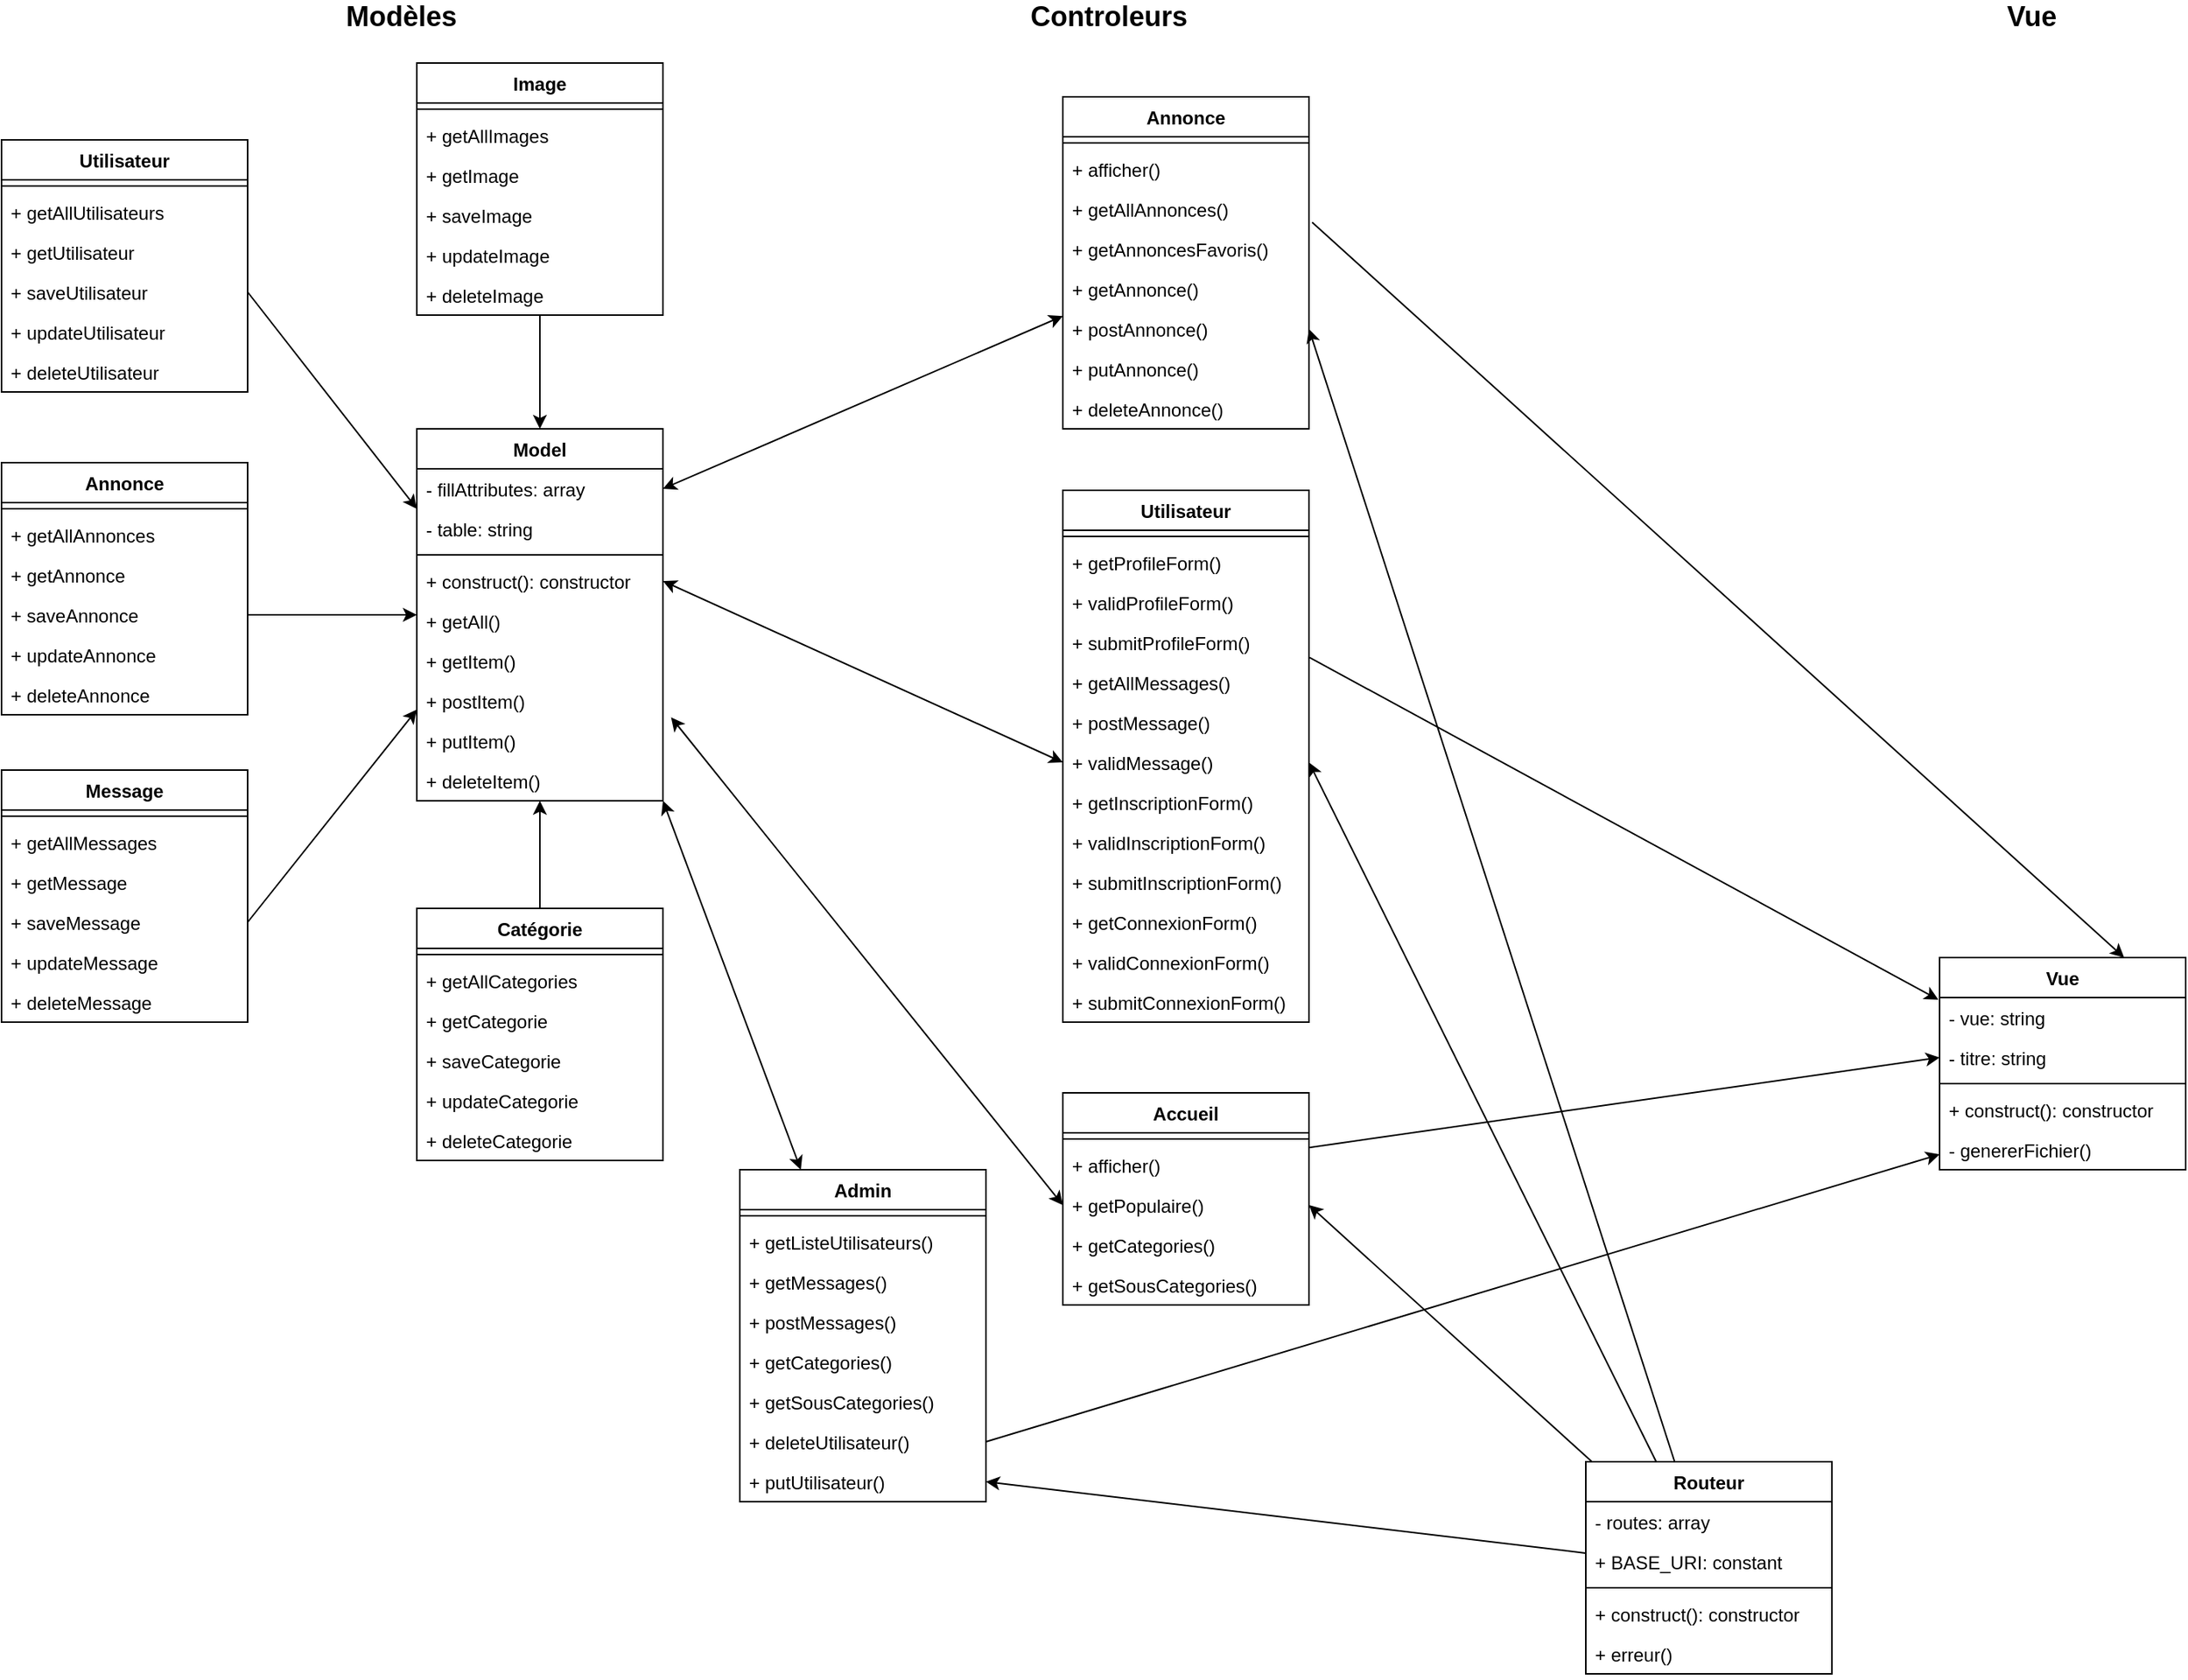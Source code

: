 <mxfile version="12.7.9" type="device"><diagram id="cf6eOuZasUMiNSgVx42u" name="Page-1"><mxGraphModel dx="1504" dy="587" grid="1" gridSize="10" guides="1" tooltips="1" connect="1" arrows="1" fold="1" page="1" pageScale="1" pageWidth="2336" pageHeight="1654" math="0" shadow="0"><root><mxCell id="0"/><mxCell id="1" parent="0"/><mxCell id="wr3qHU7C6U_FkszhaJ9e-1" value="Model" style="swimlane;fontStyle=1;align=center;verticalAlign=top;childLayout=stackLayout;horizontal=1;startSize=26;horizontalStack=0;resizeParent=1;resizeParentMax=0;resizeLast=0;collapsible=1;marginBottom=0;" parent="1" vertex="1"><mxGeometry x="730" y="308" width="160" height="242" as="geometry"/></mxCell><mxCell id="wr3qHU7C6U_FkszhaJ9e-2" value="- fillAttributes: array&#10;" style="text;strokeColor=none;fillColor=none;align=left;verticalAlign=top;spacingLeft=4;spacingRight=4;overflow=hidden;rotatable=0;points=[[0,0.5],[1,0.5]];portConstraint=eastwest;" parent="wr3qHU7C6U_FkszhaJ9e-1" vertex="1"><mxGeometry y="26" width="160" height="26" as="geometry"/></mxCell><mxCell id="wr3qHU7C6U_FkszhaJ9e-11" value="- table: string" style="text;strokeColor=none;fillColor=none;align=left;verticalAlign=top;spacingLeft=4;spacingRight=4;overflow=hidden;rotatable=0;points=[[0,0.5],[1,0.5]];portConstraint=eastwest;" parent="wr3qHU7C6U_FkszhaJ9e-1" vertex="1"><mxGeometry y="52" width="160" height="26" as="geometry"/></mxCell><mxCell id="wr3qHU7C6U_FkszhaJ9e-3" value="" style="line;strokeWidth=1;fillColor=none;align=left;verticalAlign=middle;spacingTop=-1;spacingLeft=3;spacingRight=3;rotatable=0;labelPosition=right;points=[];portConstraint=eastwest;" parent="wr3qHU7C6U_FkszhaJ9e-1" vertex="1"><mxGeometry y="78" width="160" height="8" as="geometry"/></mxCell><mxCell id="wr3qHU7C6U_FkszhaJ9e-4" value="+ construct(): constructor&#10;" style="text;strokeColor=none;fillColor=none;align=left;verticalAlign=top;spacingLeft=4;spacingRight=4;overflow=hidden;rotatable=0;points=[[0,0.5],[1,0.5]];portConstraint=eastwest;" parent="wr3qHU7C6U_FkszhaJ9e-1" vertex="1"><mxGeometry y="86" width="160" height="26" as="geometry"/></mxCell><mxCell id="wr3qHU7C6U_FkszhaJ9e-25" value="+ getAll()&#10;" style="text;strokeColor=none;fillColor=none;align=left;verticalAlign=top;spacingLeft=4;spacingRight=4;overflow=hidden;rotatable=0;points=[[0,0.5],[1,0.5]];portConstraint=eastwest;" parent="wr3qHU7C6U_FkszhaJ9e-1" vertex="1"><mxGeometry y="112" width="160" height="26" as="geometry"/></mxCell><mxCell id="wr3qHU7C6U_FkszhaJ9e-20" value="+ getItem()&#10;" style="text;strokeColor=none;fillColor=none;align=left;verticalAlign=top;spacingLeft=4;spacingRight=4;overflow=hidden;rotatable=0;points=[[0,0.5],[1,0.5]];portConstraint=eastwest;" parent="wr3qHU7C6U_FkszhaJ9e-1" vertex="1"><mxGeometry y="138" width="160" height="26" as="geometry"/></mxCell><mxCell id="wr3qHU7C6U_FkszhaJ9e-21" value="+ postItem()&#10;" style="text;strokeColor=none;fillColor=none;align=left;verticalAlign=top;spacingLeft=4;spacingRight=4;overflow=hidden;rotatable=0;points=[[0,0.5],[1,0.5]];portConstraint=eastwest;" parent="wr3qHU7C6U_FkszhaJ9e-1" vertex="1"><mxGeometry y="164" width="160" height="26" as="geometry"/></mxCell><mxCell id="wr3qHU7C6U_FkszhaJ9e-22" value="+ putItem()&#10;" style="text;strokeColor=none;fillColor=none;align=left;verticalAlign=top;spacingLeft=4;spacingRight=4;overflow=hidden;rotatable=0;points=[[0,0.5],[1,0.5]];portConstraint=eastwest;" parent="wr3qHU7C6U_FkszhaJ9e-1" vertex="1"><mxGeometry y="190" width="160" height="26" as="geometry"/></mxCell><mxCell id="wr3qHU7C6U_FkszhaJ9e-23" value="+ deleteItem()&#10;" style="text;strokeColor=none;fillColor=none;align=left;verticalAlign=top;spacingLeft=4;spacingRight=4;overflow=hidden;rotatable=0;points=[[0,0.5],[1,0.5]];portConstraint=eastwest;" parent="wr3qHU7C6U_FkszhaJ9e-1" vertex="1"><mxGeometry y="216" width="160" height="26" as="geometry"/></mxCell><mxCell id="wr3qHU7C6U_FkszhaJ9e-26" value="Utilisateur" style="swimlane;fontStyle=1;align=center;verticalAlign=top;childLayout=stackLayout;horizontal=1;startSize=26;horizontalStack=0;resizeParent=1;resizeParentMax=0;resizeLast=0;collapsible=1;marginBottom=0;" parent="1" vertex="1"><mxGeometry x="460" y="120" width="160" height="164" as="geometry"/></mxCell><mxCell id="wr3qHU7C6U_FkszhaJ9e-28" value="" style="line;strokeWidth=1;fillColor=none;align=left;verticalAlign=middle;spacingTop=-1;spacingLeft=3;spacingRight=3;rotatable=0;labelPosition=right;points=[];portConstraint=eastwest;" parent="wr3qHU7C6U_FkszhaJ9e-26" vertex="1"><mxGeometry y="26" width="160" height="8" as="geometry"/></mxCell><mxCell id="wr3qHU7C6U_FkszhaJ9e-29" value="+ getAllUtilisateurs" style="text;strokeColor=none;fillColor=none;align=left;verticalAlign=top;spacingLeft=4;spacingRight=4;overflow=hidden;rotatable=0;points=[[0,0.5],[1,0.5]];portConstraint=eastwest;" parent="wr3qHU7C6U_FkszhaJ9e-26" vertex="1"><mxGeometry y="34" width="160" height="26" as="geometry"/></mxCell><mxCell id="wr3qHU7C6U_FkszhaJ9e-37" value="+ getUtilisateur" style="text;strokeColor=none;fillColor=none;align=left;verticalAlign=top;spacingLeft=4;spacingRight=4;overflow=hidden;rotatable=0;points=[[0,0.5],[1,0.5]];portConstraint=eastwest;" parent="wr3qHU7C6U_FkszhaJ9e-26" vertex="1"><mxGeometry y="60" width="160" height="26" as="geometry"/></mxCell><mxCell id="wr3qHU7C6U_FkszhaJ9e-36" value="+ saveUtilisateur" style="text;strokeColor=none;fillColor=none;align=left;verticalAlign=top;spacingLeft=4;spacingRight=4;overflow=hidden;rotatable=0;points=[[0,0.5],[1,0.5]];portConstraint=eastwest;" parent="wr3qHU7C6U_FkszhaJ9e-26" vertex="1"><mxGeometry y="86" width="160" height="26" as="geometry"/></mxCell><mxCell id="wr3qHU7C6U_FkszhaJ9e-38" value="+ updateUtilisateur" style="text;strokeColor=none;fillColor=none;align=left;verticalAlign=top;spacingLeft=4;spacingRight=4;overflow=hidden;rotatable=0;points=[[0,0.5],[1,0.5]];portConstraint=eastwest;" parent="wr3qHU7C6U_FkszhaJ9e-26" vertex="1"><mxGeometry y="112" width="160" height="26" as="geometry"/></mxCell><mxCell id="wr3qHU7C6U_FkszhaJ9e-39" value="+ deleteUtilisateur" style="text;strokeColor=none;fillColor=none;align=left;verticalAlign=top;spacingLeft=4;spacingRight=4;overflow=hidden;rotatable=0;points=[[0,0.5],[1,0.5]];portConstraint=eastwest;" parent="wr3qHU7C6U_FkszhaJ9e-26" vertex="1"><mxGeometry y="138" width="160" height="26" as="geometry"/></mxCell><mxCell id="wr3qHU7C6U_FkszhaJ9e-40" value="Annonce" style="swimlane;fontStyle=1;align=center;verticalAlign=top;childLayout=stackLayout;horizontal=1;startSize=26;horizontalStack=0;resizeParent=1;resizeParentMax=0;resizeLast=0;collapsible=1;marginBottom=0;" parent="1" vertex="1"><mxGeometry x="460" y="330" width="160" height="164" as="geometry"/></mxCell><mxCell id="wr3qHU7C6U_FkszhaJ9e-41" value="" style="line;strokeWidth=1;fillColor=none;align=left;verticalAlign=middle;spacingTop=-1;spacingLeft=3;spacingRight=3;rotatable=0;labelPosition=right;points=[];portConstraint=eastwest;" parent="wr3qHU7C6U_FkszhaJ9e-40" vertex="1"><mxGeometry y="26" width="160" height="8" as="geometry"/></mxCell><mxCell id="wr3qHU7C6U_FkszhaJ9e-42" value="+ getAllAnnonces" style="text;strokeColor=none;fillColor=none;align=left;verticalAlign=top;spacingLeft=4;spacingRight=4;overflow=hidden;rotatable=0;points=[[0,0.5],[1,0.5]];portConstraint=eastwest;" parent="wr3qHU7C6U_FkszhaJ9e-40" vertex="1"><mxGeometry y="34" width="160" height="26" as="geometry"/></mxCell><mxCell id="wr3qHU7C6U_FkszhaJ9e-43" value="+ getAnnonce" style="text;strokeColor=none;fillColor=none;align=left;verticalAlign=top;spacingLeft=4;spacingRight=4;overflow=hidden;rotatable=0;points=[[0,0.5],[1,0.5]];portConstraint=eastwest;" parent="wr3qHU7C6U_FkszhaJ9e-40" vertex="1"><mxGeometry y="60" width="160" height="26" as="geometry"/></mxCell><mxCell id="wr3qHU7C6U_FkszhaJ9e-44" value="+ saveAnnonce" style="text;strokeColor=none;fillColor=none;align=left;verticalAlign=top;spacingLeft=4;spacingRight=4;overflow=hidden;rotatable=0;points=[[0,0.5],[1,0.5]];portConstraint=eastwest;" parent="wr3qHU7C6U_FkszhaJ9e-40" vertex="1"><mxGeometry y="86" width="160" height="26" as="geometry"/></mxCell><mxCell id="wr3qHU7C6U_FkszhaJ9e-45" value="+ updateAnnonce" style="text;strokeColor=none;fillColor=none;align=left;verticalAlign=top;spacingLeft=4;spacingRight=4;overflow=hidden;rotatable=0;points=[[0,0.5],[1,0.5]];portConstraint=eastwest;" parent="wr3qHU7C6U_FkszhaJ9e-40" vertex="1"><mxGeometry y="112" width="160" height="26" as="geometry"/></mxCell><mxCell id="wr3qHU7C6U_FkszhaJ9e-46" value="+ deleteAnnonce" style="text;strokeColor=none;fillColor=none;align=left;verticalAlign=top;spacingLeft=4;spacingRight=4;overflow=hidden;rotatable=0;points=[[0,0.5],[1,0.5]];portConstraint=eastwest;" parent="wr3qHU7C6U_FkszhaJ9e-40" vertex="1"><mxGeometry y="138" width="160" height="26" as="geometry"/></mxCell><mxCell id="UlRq7xOUsZWlMK_oC_97-18" style="edgeStyle=orthogonalEdgeStyle;rounded=0;orthogonalLoop=1;jettySize=auto;html=1;" parent="1" source="wr3qHU7C6U_FkszhaJ9e-47" target="wr3qHU7C6U_FkszhaJ9e-1" edge="1"><mxGeometry relative="1" as="geometry"/></mxCell><mxCell id="wr3qHU7C6U_FkszhaJ9e-47" value="Catégorie" style="swimlane;fontStyle=1;align=center;verticalAlign=top;childLayout=stackLayout;horizontal=1;startSize=26;horizontalStack=0;resizeParent=1;resizeParentMax=0;resizeLast=0;collapsible=1;marginBottom=0;" parent="1" vertex="1"><mxGeometry x="730" y="620" width="160" height="164" as="geometry"/></mxCell><mxCell id="wr3qHU7C6U_FkszhaJ9e-48" value="" style="line;strokeWidth=1;fillColor=none;align=left;verticalAlign=middle;spacingTop=-1;spacingLeft=3;spacingRight=3;rotatable=0;labelPosition=right;points=[];portConstraint=eastwest;" parent="wr3qHU7C6U_FkszhaJ9e-47" vertex="1"><mxGeometry y="26" width="160" height="8" as="geometry"/></mxCell><mxCell id="wr3qHU7C6U_FkszhaJ9e-49" value="+ getAllCategories" style="text;strokeColor=none;fillColor=none;align=left;verticalAlign=top;spacingLeft=4;spacingRight=4;overflow=hidden;rotatable=0;points=[[0,0.5],[1,0.5]];portConstraint=eastwest;" parent="wr3qHU7C6U_FkszhaJ9e-47" vertex="1"><mxGeometry y="34" width="160" height="26" as="geometry"/></mxCell><mxCell id="wr3qHU7C6U_FkszhaJ9e-50" value="+ getCategorie&#10;" style="text;strokeColor=none;fillColor=none;align=left;verticalAlign=top;spacingLeft=4;spacingRight=4;overflow=hidden;rotatable=0;points=[[0,0.5],[1,0.5]];portConstraint=eastwest;" parent="wr3qHU7C6U_FkszhaJ9e-47" vertex="1"><mxGeometry y="60" width="160" height="26" as="geometry"/></mxCell><mxCell id="wr3qHU7C6U_FkszhaJ9e-51" value="+ saveCategorie" style="text;strokeColor=none;fillColor=none;align=left;verticalAlign=top;spacingLeft=4;spacingRight=4;overflow=hidden;rotatable=0;points=[[0,0.5],[1,0.5]];portConstraint=eastwest;" parent="wr3qHU7C6U_FkszhaJ9e-47" vertex="1"><mxGeometry y="86" width="160" height="26" as="geometry"/></mxCell><mxCell id="wr3qHU7C6U_FkszhaJ9e-52" value="+ updateCategorie" style="text;strokeColor=none;fillColor=none;align=left;verticalAlign=top;spacingLeft=4;spacingRight=4;overflow=hidden;rotatable=0;points=[[0,0.5],[1,0.5]];portConstraint=eastwest;" parent="wr3qHU7C6U_FkszhaJ9e-47" vertex="1"><mxGeometry y="112" width="160" height="26" as="geometry"/></mxCell><mxCell id="wr3qHU7C6U_FkszhaJ9e-53" value="+ deleteCategorie" style="text;strokeColor=none;fillColor=none;align=left;verticalAlign=top;spacingLeft=4;spacingRight=4;overflow=hidden;rotatable=0;points=[[0,0.5],[1,0.5]];portConstraint=eastwest;" parent="wr3qHU7C6U_FkszhaJ9e-47" vertex="1"><mxGeometry y="138" width="160" height="26" as="geometry"/></mxCell><mxCell id="UlRq7xOUsZWlMK_oC_97-1" value="Message" style="swimlane;fontStyle=1;align=center;verticalAlign=top;childLayout=stackLayout;horizontal=1;startSize=26;horizontalStack=0;resizeParent=1;resizeParentMax=0;resizeLast=0;collapsible=1;marginBottom=0;" parent="1" vertex="1"><mxGeometry x="460" y="530" width="160" height="164" as="geometry"/></mxCell><mxCell id="UlRq7xOUsZWlMK_oC_97-2" value="" style="line;strokeWidth=1;fillColor=none;align=left;verticalAlign=middle;spacingTop=-1;spacingLeft=3;spacingRight=3;rotatable=0;labelPosition=right;points=[];portConstraint=eastwest;" parent="UlRq7xOUsZWlMK_oC_97-1" vertex="1"><mxGeometry y="26" width="160" height="8" as="geometry"/></mxCell><mxCell id="UlRq7xOUsZWlMK_oC_97-3" value="+ getAllMessages" style="text;strokeColor=none;fillColor=none;align=left;verticalAlign=top;spacingLeft=4;spacingRight=4;overflow=hidden;rotatable=0;points=[[0,0.5],[1,0.5]];portConstraint=eastwest;" parent="UlRq7xOUsZWlMK_oC_97-1" vertex="1"><mxGeometry y="34" width="160" height="26" as="geometry"/></mxCell><mxCell id="UlRq7xOUsZWlMK_oC_97-4" value="+ getMessage&#10;" style="text;strokeColor=none;fillColor=none;align=left;verticalAlign=top;spacingLeft=4;spacingRight=4;overflow=hidden;rotatable=0;points=[[0,0.5],[1,0.5]];portConstraint=eastwest;" parent="UlRq7xOUsZWlMK_oC_97-1" vertex="1"><mxGeometry y="60" width="160" height="26" as="geometry"/></mxCell><mxCell id="UlRq7xOUsZWlMK_oC_97-5" value="+ saveMessage" style="text;strokeColor=none;fillColor=none;align=left;verticalAlign=top;spacingLeft=4;spacingRight=4;overflow=hidden;rotatable=0;points=[[0,0.5],[1,0.5]];portConstraint=eastwest;" parent="UlRq7xOUsZWlMK_oC_97-1" vertex="1"><mxGeometry y="86" width="160" height="26" as="geometry"/></mxCell><mxCell id="UlRq7xOUsZWlMK_oC_97-6" value="+ updateMessage" style="text;strokeColor=none;fillColor=none;align=left;verticalAlign=top;spacingLeft=4;spacingRight=4;overflow=hidden;rotatable=0;points=[[0,0.5],[1,0.5]];portConstraint=eastwest;" parent="UlRq7xOUsZWlMK_oC_97-1" vertex="1"><mxGeometry y="112" width="160" height="26" as="geometry"/></mxCell><mxCell id="UlRq7xOUsZWlMK_oC_97-7" value="+ deleteMessage" style="text;strokeColor=none;fillColor=none;align=left;verticalAlign=top;spacingLeft=4;spacingRight=4;overflow=hidden;rotatable=0;points=[[0,0.5],[1,0.5]];portConstraint=eastwest;" parent="UlRq7xOUsZWlMK_oC_97-1" vertex="1"><mxGeometry y="138" width="160" height="26" as="geometry"/></mxCell><mxCell id="UlRq7xOUsZWlMK_oC_97-15" style="rounded=0;orthogonalLoop=1;jettySize=auto;html=1;" parent="1" source="UlRq7xOUsZWlMK_oC_97-8" target="wr3qHU7C6U_FkszhaJ9e-1" edge="1"><mxGeometry relative="1" as="geometry"/></mxCell><mxCell id="UlRq7xOUsZWlMK_oC_97-8" value="Image" style="swimlane;fontStyle=1;align=center;verticalAlign=top;childLayout=stackLayout;horizontal=1;startSize=26;horizontalStack=0;resizeParent=1;resizeParentMax=0;resizeLast=0;collapsible=1;marginBottom=0;" parent="1" vertex="1"><mxGeometry x="730" y="70" width="160" height="164" as="geometry"/></mxCell><mxCell id="UlRq7xOUsZWlMK_oC_97-9" value="" style="line;strokeWidth=1;fillColor=none;align=left;verticalAlign=middle;spacingTop=-1;spacingLeft=3;spacingRight=3;rotatable=0;labelPosition=right;points=[];portConstraint=eastwest;" parent="UlRq7xOUsZWlMK_oC_97-8" vertex="1"><mxGeometry y="26" width="160" height="8" as="geometry"/></mxCell><mxCell id="UlRq7xOUsZWlMK_oC_97-10" value="+ getAllImages" style="text;strokeColor=none;fillColor=none;align=left;verticalAlign=top;spacingLeft=4;spacingRight=4;overflow=hidden;rotatable=0;points=[[0,0.5],[1,0.5]];portConstraint=eastwest;" parent="UlRq7xOUsZWlMK_oC_97-8" vertex="1"><mxGeometry y="34" width="160" height="26" as="geometry"/></mxCell><mxCell id="UlRq7xOUsZWlMK_oC_97-11" value="+ getImage&#10;" style="text;strokeColor=none;fillColor=none;align=left;verticalAlign=top;spacingLeft=4;spacingRight=4;overflow=hidden;rotatable=0;points=[[0,0.5],[1,0.5]];portConstraint=eastwest;" parent="UlRq7xOUsZWlMK_oC_97-8" vertex="1"><mxGeometry y="60" width="160" height="26" as="geometry"/></mxCell><mxCell id="UlRq7xOUsZWlMK_oC_97-12" value="+ saveImage" style="text;strokeColor=none;fillColor=none;align=left;verticalAlign=top;spacingLeft=4;spacingRight=4;overflow=hidden;rotatable=0;points=[[0,0.5],[1,0.5]];portConstraint=eastwest;" parent="UlRq7xOUsZWlMK_oC_97-8" vertex="1"><mxGeometry y="86" width="160" height="26" as="geometry"/></mxCell><mxCell id="UlRq7xOUsZWlMK_oC_97-13" value="+ updateImage" style="text;strokeColor=none;fillColor=none;align=left;verticalAlign=top;spacingLeft=4;spacingRight=4;overflow=hidden;rotatable=0;points=[[0,0.5],[1,0.5]];portConstraint=eastwest;" parent="UlRq7xOUsZWlMK_oC_97-8" vertex="1"><mxGeometry y="112" width="160" height="26" as="geometry"/></mxCell><mxCell id="UlRq7xOUsZWlMK_oC_97-14" value="+ deleteImage" style="text;strokeColor=none;fillColor=none;align=left;verticalAlign=top;spacingLeft=4;spacingRight=4;overflow=hidden;rotatable=0;points=[[0,0.5],[1,0.5]];portConstraint=eastwest;" parent="UlRq7xOUsZWlMK_oC_97-8" vertex="1"><mxGeometry y="138" width="160" height="26" as="geometry"/></mxCell><mxCell id="UlRq7xOUsZWlMK_oC_97-17" style="edgeStyle=orthogonalEdgeStyle;rounded=0;orthogonalLoop=1;jettySize=auto;html=1;" parent="1" source="wr3qHU7C6U_FkszhaJ9e-44" target="wr3qHU7C6U_FkszhaJ9e-1" edge="1"><mxGeometry relative="1" as="geometry"/></mxCell><mxCell id="UlRq7xOUsZWlMK_oC_97-24" style="rounded=0;orthogonalLoop=1;jettySize=auto;html=1;exitX=1;exitY=0.5;exitDx=0;exitDy=0;" parent="1" source="wr3qHU7C6U_FkszhaJ9e-36" edge="1"><mxGeometry relative="1" as="geometry"><mxPoint x="730" y="360" as="targetPoint"/></mxGeometry></mxCell><mxCell id="UlRq7xOUsZWlMK_oC_97-25" style="rounded=0;orthogonalLoop=1;jettySize=auto;html=1;entryX=0;entryY=-0.282;entryDx=0;entryDy=0;entryPerimeter=0;exitX=1;exitY=0.5;exitDx=0;exitDy=0;" parent="1" source="UlRq7xOUsZWlMK_oC_97-5" target="wr3qHU7C6U_FkszhaJ9e-22" edge="1"><mxGeometry relative="1" as="geometry"/></mxCell><mxCell id="CUD0fpINSh093sPaTJtW-27" style="edgeStyle=none;rounded=0;orthogonalLoop=1;jettySize=auto;html=1;entryX=1;entryY=0.5;entryDx=0;entryDy=0;startArrow=none;startFill=0;strokeColor=#000000;" parent="1" source="UlRq7xOUsZWlMK_oC_97-26" target="CUD0fpINSh093sPaTJtW-19" edge="1"><mxGeometry relative="1" as="geometry"/></mxCell><mxCell id="CUD0fpINSh093sPaTJtW-28" style="edgeStyle=none;rounded=0;orthogonalLoop=1;jettySize=auto;html=1;entryX=1;entryY=0.5;entryDx=0;entryDy=0;startArrow=none;startFill=0;strokeColor=#000000;" parent="1" source="UlRq7xOUsZWlMK_oC_97-26" target="UlRq7xOUsZWlMK_oC_97-36" edge="1"><mxGeometry relative="1" as="geometry"/></mxCell><mxCell id="CUD0fpINSh093sPaTJtW-29" style="edgeStyle=none;rounded=0;orthogonalLoop=1;jettySize=auto;html=1;entryX=1;entryY=0.5;entryDx=0;entryDy=0;startArrow=none;startFill=0;strokeColor=#000000;" parent="1" source="UlRq7xOUsZWlMK_oC_97-26" target="UlRq7xOUsZWlMK_oC_97-60" edge="1"><mxGeometry relative="1" as="geometry"/></mxCell><mxCell id="CUD0fpINSh093sPaTJtW-30" style="edgeStyle=none;rounded=0;orthogonalLoop=1;jettySize=auto;html=1;entryX=1;entryY=0.5;entryDx=0;entryDy=0;startArrow=none;startFill=0;strokeColor=#000000;" parent="1" source="UlRq7xOUsZWlMK_oC_97-26" target="UlRq7xOUsZWlMK_oC_97-45" edge="1"><mxGeometry relative="1" as="geometry"/></mxCell><mxCell id="UlRq7xOUsZWlMK_oC_97-26" value="Routeur" style="swimlane;fontStyle=1;align=center;verticalAlign=top;childLayout=stackLayout;horizontal=1;startSize=26;horizontalStack=0;resizeParent=1;resizeParentMax=0;resizeLast=0;collapsible=1;marginBottom=0;" parent="1" vertex="1"><mxGeometry x="1490" y="980" width="160" height="138" as="geometry"/></mxCell><mxCell id="UlRq7xOUsZWlMK_oC_97-27" value="- routes: array" style="text;strokeColor=none;fillColor=none;align=left;verticalAlign=top;spacingLeft=4;spacingRight=4;overflow=hidden;rotatable=0;points=[[0,0.5],[1,0.5]];portConstraint=eastwest;" parent="UlRq7xOUsZWlMK_oC_97-26" vertex="1"><mxGeometry y="26" width="160" height="26" as="geometry"/></mxCell><mxCell id="UlRq7xOUsZWlMK_oC_97-30" value="+ BASE_URI: constant" style="text;strokeColor=none;fillColor=none;align=left;verticalAlign=top;spacingLeft=4;spacingRight=4;overflow=hidden;rotatable=0;points=[[0,0.5],[1,0.5]];portConstraint=eastwest;" parent="UlRq7xOUsZWlMK_oC_97-26" vertex="1"><mxGeometry y="52" width="160" height="26" as="geometry"/></mxCell><mxCell id="UlRq7xOUsZWlMK_oC_97-28" value="" style="line;strokeWidth=1;fillColor=none;align=left;verticalAlign=middle;spacingTop=-1;spacingLeft=3;spacingRight=3;rotatable=0;labelPosition=right;points=[];portConstraint=eastwest;" parent="UlRq7xOUsZWlMK_oC_97-26" vertex="1"><mxGeometry y="78" width="160" height="8" as="geometry"/></mxCell><mxCell id="UlRq7xOUsZWlMK_oC_97-29" value="+ construct(): constructor" style="text;strokeColor=none;fillColor=none;align=left;verticalAlign=top;spacingLeft=4;spacingRight=4;overflow=hidden;rotatable=0;points=[[0,0.5],[1,0.5]];portConstraint=eastwest;" parent="UlRq7xOUsZWlMK_oC_97-26" vertex="1"><mxGeometry y="86" width="160" height="26" as="geometry"/></mxCell><mxCell id="UlRq7xOUsZWlMK_oC_97-31" value="+ erreur()" style="text;strokeColor=none;fillColor=none;align=left;verticalAlign=top;spacingLeft=4;spacingRight=4;overflow=hidden;rotatable=0;points=[[0,0.5],[1,0.5]];portConstraint=eastwest;" parent="UlRq7xOUsZWlMK_oC_97-26" vertex="1"><mxGeometry y="112" width="160" height="26" as="geometry"/></mxCell><mxCell id="CUD0fpINSh093sPaTJtW-25" style="edgeStyle=none;rounded=0;orthogonalLoop=1;jettySize=auto;html=1;entryX=1.033;entryY=-0.09;entryDx=0;entryDy=0;entryPerimeter=0;startArrow=classic;startFill=1;strokeColor=#000000;exitX=0;exitY=0.5;exitDx=0;exitDy=0;" parent="1" source="UlRq7xOUsZWlMK_oC_97-36" target="wr3qHU7C6U_FkszhaJ9e-22" edge="1"><mxGeometry relative="1" as="geometry"/></mxCell><mxCell id="UlRq7xOUsZWlMK_oC_97-32" value="Accueil" style="swimlane;fontStyle=1;align=center;verticalAlign=top;childLayout=stackLayout;horizontal=1;startSize=26;horizontalStack=0;resizeParent=1;resizeParentMax=0;resizeLast=0;collapsible=1;marginBottom=0;" parent="1" vertex="1"><mxGeometry x="1150" y="740" width="160" height="138" as="geometry"/></mxCell><mxCell id="UlRq7xOUsZWlMK_oC_97-34" value="" style="line;strokeWidth=1;fillColor=none;align=left;verticalAlign=middle;spacingTop=-1;spacingLeft=3;spacingRight=3;rotatable=0;labelPosition=right;points=[];portConstraint=eastwest;" parent="UlRq7xOUsZWlMK_oC_97-32" vertex="1"><mxGeometry y="26" width="160" height="8" as="geometry"/></mxCell><mxCell id="UlRq7xOUsZWlMK_oC_97-35" value="+ afficher()" style="text;strokeColor=none;fillColor=none;align=left;verticalAlign=top;spacingLeft=4;spacingRight=4;overflow=hidden;rotatable=0;points=[[0,0.5],[1,0.5]];portConstraint=eastwest;" parent="UlRq7xOUsZWlMK_oC_97-32" vertex="1"><mxGeometry y="34" width="160" height="26" as="geometry"/></mxCell><mxCell id="UlRq7xOUsZWlMK_oC_97-36" value="+ getPopulaire()" style="text;strokeColor=none;fillColor=none;align=left;verticalAlign=top;spacingLeft=4;spacingRight=4;overflow=hidden;rotatable=0;points=[[0,0.5],[1,0.5]];portConstraint=eastwest;" parent="UlRq7xOUsZWlMK_oC_97-32" vertex="1"><mxGeometry y="60" width="160" height="26" as="geometry"/></mxCell><mxCell id="UlRq7xOUsZWlMK_oC_97-37" value="+ getCategories()" style="text;strokeColor=none;fillColor=none;align=left;verticalAlign=top;spacingLeft=4;spacingRight=4;overflow=hidden;rotatable=0;points=[[0,0.5],[1,0.5]];portConstraint=eastwest;" parent="UlRq7xOUsZWlMK_oC_97-32" vertex="1"><mxGeometry y="86" width="160" height="26" as="geometry"/></mxCell><mxCell id="UlRq7xOUsZWlMK_oC_97-38" value="+ getSousCategories()" style="text;strokeColor=none;fillColor=none;align=left;verticalAlign=top;spacingLeft=4;spacingRight=4;overflow=hidden;rotatable=0;points=[[0,0.5],[1,0.5]];portConstraint=eastwest;" parent="UlRq7xOUsZWlMK_oC_97-32" vertex="1"><mxGeometry y="112" width="160" height="26" as="geometry"/></mxCell><mxCell id="CUD0fpINSh093sPaTJtW-22" style="rounded=0;orthogonalLoop=1;jettySize=auto;html=1;entryX=1;entryY=0.5;entryDx=0;entryDy=0;strokeColor=#000000;elbow=vertical;startArrow=classic;startFill=1;" parent="1" source="UlRq7xOUsZWlMK_oC_97-39" target="wr3qHU7C6U_FkszhaJ9e-2" edge="1"><mxGeometry relative="1" as="geometry"/></mxCell><mxCell id="UlRq7xOUsZWlMK_oC_97-39" value="Annonce" style="swimlane;fontStyle=1;align=center;verticalAlign=top;childLayout=stackLayout;horizontal=1;startSize=26;horizontalStack=0;resizeParent=1;resizeParentMax=0;resizeLast=0;collapsible=1;marginBottom=0;" parent="1" vertex="1"><mxGeometry x="1150" y="92" width="160" height="216" as="geometry"/></mxCell><mxCell id="UlRq7xOUsZWlMK_oC_97-40" value="" style="line;strokeWidth=1;fillColor=none;align=left;verticalAlign=middle;spacingTop=-1;spacingLeft=3;spacingRight=3;rotatable=0;labelPosition=right;points=[];portConstraint=eastwest;" parent="UlRq7xOUsZWlMK_oC_97-39" vertex="1"><mxGeometry y="26" width="160" height="8" as="geometry"/></mxCell><mxCell id="UlRq7xOUsZWlMK_oC_97-41" value="+ afficher()" style="text;strokeColor=none;fillColor=none;align=left;verticalAlign=top;spacingLeft=4;spacingRight=4;overflow=hidden;rotatable=0;points=[[0,0.5],[1,0.5]];portConstraint=eastwest;" parent="UlRq7xOUsZWlMK_oC_97-39" vertex="1"><mxGeometry y="34" width="160" height="26" as="geometry"/></mxCell><mxCell id="UlRq7xOUsZWlMK_oC_97-42" value="+ getAllAnnonces()" style="text;strokeColor=none;fillColor=none;align=left;verticalAlign=top;spacingLeft=4;spacingRight=4;overflow=hidden;rotatable=0;points=[[0,0.5],[1,0.5]];portConstraint=eastwest;" parent="UlRq7xOUsZWlMK_oC_97-39" vertex="1"><mxGeometry y="60" width="160" height="26" as="geometry"/></mxCell><mxCell id="UlRq7xOUsZWlMK_oC_97-43" value="+ getAnnoncesFavoris()" style="text;strokeColor=none;fillColor=none;align=left;verticalAlign=top;spacingLeft=4;spacingRight=4;overflow=hidden;rotatable=0;points=[[0,0.5],[1,0.5]];portConstraint=eastwest;" parent="UlRq7xOUsZWlMK_oC_97-39" vertex="1"><mxGeometry y="86" width="160" height="26" as="geometry"/></mxCell><mxCell id="UlRq7xOUsZWlMK_oC_97-44" value="+ getAnnonce()" style="text;strokeColor=none;fillColor=none;align=left;verticalAlign=top;spacingLeft=4;spacingRight=4;overflow=hidden;rotatable=0;points=[[0,0.5],[1,0.5]];portConstraint=eastwest;" parent="UlRq7xOUsZWlMK_oC_97-39" vertex="1"><mxGeometry y="112" width="160" height="26" as="geometry"/></mxCell><mxCell id="UlRq7xOUsZWlMK_oC_97-45" value="+ postAnnonce()" style="text;strokeColor=none;fillColor=none;align=left;verticalAlign=top;spacingLeft=4;spacingRight=4;overflow=hidden;rotatable=0;points=[[0,0.5],[1,0.5]];portConstraint=eastwest;" parent="UlRq7xOUsZWlMK_oC_97-39" vertex="1"><mxGeometry y="138" width="160" height="26" as="geometry"/></mxCell><mxCell id="UlRq7xOUsZWlMK_oC_97-46" value="+ putAnnonce()" style="text;strokeColor=none;fillColor=none;align=left;verticalAlign=top;spacingLeft=4;spacingRight=4;overflow=hidden;rotatable=0;points=[[0,0.5],[1,0.5]];portConstraint=eastwest;" parent="UlRq7xOUsZWlMK_oC_97-39" vertex="1"><mxGeometry y="164" width="160" height="26" as="geometry"/></mxCell><mxCell id="UlRq7xOUsZWlMK_oC_97-47" value="+ deleteAnnonce()" style="text;strokeColor=none;fillColor=none;align=left;verticalAlign=top;spacingLeft=4;spacingRight=4;overflow=hidden;rotatable=0;points=[[0,0.5],[1,0.5]];portConstraint=eastwest;" parent="UlRq7xOUsZWlMK_oC_97-39" vertex="1"><mxGeometry y="190" width="160" height="26" as="geometry"/></mxCell><mxCell id="UlRq7xOUsZWlMK_oC_97-48" value="Utilisateur" style="swimlane;fontStyle=1;align=center;verticalAlign=top;childLayout=stackLayout;horizontal=1;startSize=26;horizontalStack=0;resizeParent=1;resizeParentMax=0;resizeLast=0;collapsible=1;marginBottom=0;" parent="1" vertex="1"><mxGeometry x="1150" y="348" width="160" height="346" as="geometry"/></mxCell><mxCell id="UlRq7xOUsZWlMK_oC_97-49" value="" style="line;strokeWidth=1;fillColor=none;align=left;verticalAlign=middle;spacingTop=-1;spacingLeft=3;spacingRight=3;rotatable=0;labelPosition=right;points=[];portConstraint=eastwest;" parent="UlRq7xOUsZWlMK_oC_97-48" vertex="1"><mxGeometry y="26" width="160" height="8" as="geometry"/></mxCell><mxCell id="UlRq7xOUsZWlMK_oC_97-50" value="+ getProfileForm()" style="text;strokeColor=none;fillColor=none;align=left;verticalAlign=top;spacingLeft=4;spacingRight=4;overflow=hidden;rotatable=0;points=[[0,0.5],[1,0.5]];portConstraint=eastwest;" parent="UlRq7xOUsZWlMK_oC_97-48" vertex="1"><mxGeometry y="34" width="160" height="26" as="geometry"/></mxCell><mxCell id="UlRq7xOUsZWlMK_oC_97-57" value="+ validProfileForm()" style="text;strokeColor=none;fillColor=none;align=left;verticalAlign=top;spacingLeft=4;spacingRight=4;overflow=hidden;rotatable=0;points=[[0,0.5],[1,0.5]];portConstraint=eastwest;" parent="UlRq7xOUsZWlMK_oC_97-48" vertex="1"><mxGeometry y="60" width="160" height="26" as="geometry"/></mxCell><mxCell id="UlRq7xOUsZWlMK_oC_97-58" value="+ submitProfileForm()" style="text;strokeColor=none;fillColor=none;align=left;verticalAlign=top;spacingLeft=4;spacingRight=4;overflow=hidden;rotatable=0;points=[[0,0.5],[1,0.5]];portConstraint=eastwest;" parent="UlRq7xOUsZWlMK_oC_97-48" vertex="1"><mxGeometry y="86" width="160" height="26" as="geometry"/></mxCell><mxCell id="UlRq7xOUsZWlMK_oC_97-56" value="+ getAllMessages()" style="text;strokeColor=none;fillColor=none;align=left;verticalAlign=top;spacingLeft=4;spacingRight=4;overflow=hidden;rotatable=0;points=[[0,0.5],[1,0.5]];portConstraint=eastwest;" parent="UlRq7xOUsZWlMK_oC_97-48" vertex="1"><mxGeometry y="112" width="160" height="26" as="geometry"/></mxCell><mxCell id="UlRq7xOUsZWlMK_oC_97-59" value="+ postMessage()" style="text;strokeColor=none;fillColor=none;align=left;verticalAlign=top;spacingLeft=4;spacingRight=4;overflow=hidden;rotatable=0;points=[[0,0.5],[1,0.5]];portConstraint=eastwest;" parent="UlRq7xOUsZWlMK_oC_97-48" vertex="1"><mxGeometry y="138" width="160" height="26" as="geometry"/></mxCell><mxCell id="UlRq7xOUsZWlMK_oC_97-60" value="+ validMessage()" style="text;strokeColor=none;fillColor=none;align=left;verticalAlign=top;spacingLeft=4;spacingRight=4;overflow=hidden;rotatable=0;points=[[0,0.5],[1,0.5]];portConstraint=eastwest;" parent="UlRq7xOUsZWlMK_oC_97-48" vertex="1"><mxGeometry y="164" width="160" height="26" as="geometry"/></mxCell><mxCell id="UlRq7xOUsZWlMK_oC_97-61" value="+ getInscriptionForm()" style="text;strokeColor=none;fillColor=none;align=left;verticalAlign=top;spacingLeft=4;spacingRight=4;overflow=hidden;rotatable=0;points=[[0,0.5],[1,0.5]];portConstraint=eastwest;" parent="UlRq7xOUsZWlMK_oC_97-48" vertex="1"><mxGeometry y="190" width="160" height="26" as="geometry"/></mxCell><mxCell id="UlRq7xOUsZWlMK_oC_97-62" value="+ validInscriptionForm()" style="text;strokeColor=none;fillColor=none;align=left;verticalAlign=top;spacingLeft=4;spacingRight=4;overflow=hidden;rotatable=0;points=[[0,0.5],[1,0.5]];portConstraint=eastwest;" parent="UlRq7xOUsZWlMK_oC_97-48" vertex="1"><mxGeometry y="216" width="160" height="26" as="geometry"/></mxCell><mxCell id="UlRq7xOUsZWlMK_oC_97-63" value="+ submitInscriptionForm()" style="text;strokeColor=none;fillColor=none;align=left;verticalAlign=top;spacingLeft=4;spacingRight=4;overflow=hidden;rotatable=0;points=[[0,0.5],[1,0.5]];portConstraint=eastwest;" parent="UlRq7xOUsZWlMK_oC_97-48" vertex="1"><mxGeometry y="242" width="160" height="26" as="geometry"/></mxCell><mxCell id="UlRq7xOUsZWlMK_oC_97-68" value="+ getConnexionForm()" style="text;strokeColor=none;fillColor=none;align=left;verticalAlign=top;spacingLeft=4;spacingRight=4;overflow=hidden;rotatable=0;points=[[0,0.5],[1,0.5]];portConstraint=eastwest;" parent="UlRq7xOUsZWlMK_oC_97-48" vertex="1"><mxGeometry y="268" width="160" height="26" as="geometry"/></mxCell><mxCell id="UlRq7xOUsZWlMK_oC_97-69" value="+ validConnexionForm()" style="text;strokeColor=none;fillColor=none;align=left;verticalAlign=top;spacingLeft=4;spacingRight=4;overflow=hidden;rotatable=0;points=[[0,0.5],[1,0.5]];portConstraint=eastwest;" parent="UlRq7xOUsZWlMK_oC_97-48" vertex="1"><mxGeometry y="294" width="160" height="26" as="geometry"/></mxCell><mxCell id="UlRq7xOUsZWlMK_oC_97-70" value="+ submitConnexionForm()" style="text;strokeColor=none;fillColor=none;align=left;verticalAlign=top;spacingLeft=4;spacingRight=4;overflow=hidden;rotatable=0;points=[[0,0.5],[1,0.5]];portConstraint=eastwest;" parent="UlRq7xOUsZWlMK_oC_97-48" vertex="1"><mxGeometry y="320" width="160" height="26" as="geometry"/></mxCell><mxCell id="CUD0fpINSh093sPaTJtW-26" style="edgeStyle=none;rounded=0;orthogonalLoop=1;jettySize=auto;html=1;entryX=1;entryY=1;entryDx=0;entryDy=0;startArrow=classic;startFill=1;strokeColor=#000000;" parent="1" source="CUD0fpINSh093sPaTJtW-1" target="wr3qHU7C6U_FkszhaJ9e-1" edge="1"><mxGeometry relative="1" as="geometry"/></mxCell><mxCell id="CUD0fpINSh093sPaTJtW-1" value="Admin" style="swimlane;fontStyle=1;align=center;verticalAlign=top;childLayout=stackLayout;horizontal=1;startSize=26;horizontalStack=0;resizeParent=1;resizeParentMax=0;resizeLast=0;collapsible=1;marginBottom=0;" parent="1" vertex="1"><mxGeometry x="940" y="790" width="160" height="216" as="geometry"/></mxCell><mxCell id="CUD0fpINSh093sPaTJtW-2" value="" style="line;strokeWidth=1;fillColor=none;align=left;verticalAlign=middle;spacingTop=-1;spacingLeft=3;spacingRight=3;rotatable=0;labelPosition=right;points=[];portConstraint=eastwest;" parent="CUD0fpINSh093sPaTJtW-1" vertex="1"><mxGeometry y="26" width="160" height="8" as="geometry"/></mxCell><mxCell id="CUD0fpINSh093sPaTJtW-3" value="+ getListeUtilisateurs()" style="text;strokeColor=none;fillColor=none;align=left;verticalAlign=top;spacingLeft=4;spacingRight=4;overflow=hidden;rotatable=0;points=[[0,0.5],[1,0.5]];portConstraint=eastwest;" parent="CUD0fpINSh093sPaTJtW-1" vertex="1"><mxGeometry y="34" width="160" height="26" as="geometry"/></mxCell><mxCell id="CUD0fpINSh093sPaTJtW-15" value="+ getMessages()" style="text;strokeColor=none;fillColor=none;align=left;verticalAlign=top;spacingLeft=4;spacingRight=4;overflow=hidden;rotatable=0;points=[[0,0.5],[1,0.5]];portConstraint=eastwest;" parent="CUD0fpINSh093sPaTJtW-1" vertex="1"><mxGeometry y="60" width="160" height="26" as="geometry"/></mxCell><mxCell id="CUD0fpINSh093sPaTJtW-21" value="+ postMessages()" style="text;strokeColor=none;fillColor=none;align=left;verticalAlign=top;spacingLeft=4;spacingRight=4;overflow=hidden;rotatable=0;points=[[0,0.5],[1,0.5]];portConstraint=eastwest;" parent="CUD0fpINSh093sPaTJtW-1" vertex="1"><mxGeometry y="86" width="160" height="26" as="geometry"/></mxCell><mxCell id="CUD0fpINSh093sPaTJtW-16" value="+ getCategories()" style="text;strokeColor=none;fillColor=none;align=left;verticalAlign=top;spacingLeft=4;spacingRight=4;overflow=hidden;rotatable=0;points=[[0,0.5],[1,0.5]];portConstraint=eastwest;" parent="CUD0fpINSh093sPaTJtW-1" vertex="1"><mxGeometry y="112" width="160" height="26" as="geometry"/></mxCell><mxCell id="CUD0fpINSh093sPaTJtW-17" value="+ getSousCategories()" style="text;strokeColor=none;fillColor=none;align=left;verticalAlign=top;spacingLeft=4;spacingRight=4;overflow=hidden;rotatable=0;points=[[0,0.5],[1,0.5]];portConstraint=eastwest;" parent="CUD0fpINSh093sPaTJtW-1" vertex="1"><mxGeometry y="138" width="160" height="26" as="geometry"/></mxCell><mxCell id="CUD0fpINSh093sPaTJtW-18" value="+ deleteUtilisateur()" style="text;strokeColor=none;fillColor=none;align=left;verticalAlign=top;spacingLeft=4;spacingRight=4;overflow=hidden;rotatable=0;points=[[0,0.5],[1,0.5]];portConstraint=eastwest;" parent="CUD0fpINSh093sPaTJtW-1" vertex="1"><mxGeometry y="164" width="160" height="26" as="geometry"/></mxCell><mxCell id="CUD0fpINSh093sPaTJtW-19" value="+ putUtilisateur()" style="text;strokeColor=none;fillColor=none;align=left;verticalAlign=top;spacingLeft=4;spacingRight=4;overflow=hidden;rotatable=0;points=[[0,0.5],[1,0.5]];portConstraint=eastwest;" parent="CUD0fpINSh093sPaTJtW-1" vertex="1"><mxGeometry y="190" width="160" height="26" as="geometry"/></mxCell><mxCell id="CUD0fpINSh093sPaTJtW-24" style="edgeStyle=none;rounded=0;orthogonalLoop=1;jettySize=auto;html=1;entryX=1;entryY=0.5;entryDx=0;entryDy=0;startArrow=classic;startFill=1;strokeColor=#000000;exitX=0;exitY=0.5;exitDx=0;exitDy=0;" parent="1" source="UlRq7xOUsZWlMK_oC_97-60" target="wr3qHU7C6U_FkszhaJ9e-4" edge="1"><mxGeometry relative="1" as="geometry"/></mxCell><mxCell id="CUD0fpINSh093sPaTJtW-31" value="Vue" style="swimlane;fontStyle=1;align=center;verticalAlign=top;childLayout=stackLayout;horizontal=1;startSize=26;horizontalStack=0;resizeParent=1;resizeParentMax=0;resizeLast=0;collapsible=1;marginBottom=0;" parent="1" vertex="1"><mxGeometry x="1720" y="652" width="160" height="138" as="geometry"/></mxCell><mxCell id="CUD0fpINSh093sPaTJtW-32" value="- vue: string" style="text;strokeColor=none;fillColor=none;align=left;verticalAlign=top;spacingLeft=4;spacingRight=4;overflow=hidden;rotatable=0;points=[[0,0.5],[1,0.5]];portConstraint=eastwest;" parent="CUD0fpINSh093sPaTJtW-31" vertex="1"><mxGeometry y="26" width="160" height="26" as="geometry"/></mxCell><mxCell id="CUD0fpINSh093sPaTJtW-35" value="- titre: string" style="text;strokeColor=none;fillColor=none;align=left;verticalAlign=top;spacingLeft=4;spacingRight=4;overflow=hidden;rotatable=0;points=[[0,0.5],[1,0.5]];portConstraint=eastwest;" parent="CUD0fpINSh093sPaTJtW-31" vertex="1"><mxGeometry y="52" width="160" height="26" as="geometry"/></mxCell><mxCell id="CUD0fpINSh093sPaTJtW-33" value="" style="line;strokeWidth=1;fillColor=none;align=left;verticalAlign=middle;spacingTop=-1;spacingLeft=3;spacingRight=3;rotatable=0;labelPosition=right;points=[];portConstraint=eastwest;" parent="CUD0fpINSh093sPaTJtW-31" vertex="1"><mxGeometry y="78" width="160" height="8" as="geometry"/></mxCell><mxCell id="CUD0fpINSh093sPaTJtW-34" value="+ construct(): constructor" style="text;strokeColor=none;fillColor=none;align=left;verticalAlign=top;spacingLeft=4;spacingRight=4;overflow=hidden;rotatable=0;points=[[0,0.5],[1,0.5]];portConstraint=eastwest;" parent="CUD0fpINSh093sPaTJtW-31" vertex="1"><mxGeometry y="86" width="160" height="26" as="geometry"/></mxCell><mxCell id="CUD0fpINSh093sPaTJtW-36" value="- genererFichier()" style="text;strokeColor=none;fillColor=none;align=left;verticalAlign=top;spacingLeft=4;spacingRight=4;overflow=hidden;rotatable=0;points=[[0,0.5],[1,0.5]];portConstraint=eastwest;" parent="CUD0fpINSh093sPaTJtW-31" vertex="1"><mxGeometry y="112" width="160" height="26" as="geometry"/></mxCell><mxCell id="CUD0fpINSh093sPaTJtW-37" style="edgeStyle=none;rounded=0;orthogonalLoop=1;jettySize=auto;html=1;startArrow=none;startFill=0;strokeColor=#000000;exitX=1.013;exitY=-0.169;exitDx=0;exitDy=0;exitPerimeter=0;endArrow=classic;endFill=1;entryX=0.75;entryY=0;entryDx=0;entryDy=0;" parent="1" source="UlRq7xOUsZWlMK_oC_97-43" target="CUD0fpINSh093sPaTJtW-31" edge="1"><mxGeometry relative="1" as="geometry"><mxPoint x="1750" y="490" as="targetPoint"/></mxGeometry></mxCell><mxCell id="CUD0fpINSh093sPaTJtW-38" style="edgeStyle=none;rounded=0;orthogonalLoop=1;jettySize=auto;html=1;entryX=-0.005;entryY=0.054;entryDx=0;entryDy=0;entryPerimeter=0;startArrow=none;startFill=0;endArrow=classic;endFill=1;strokeColor=#000000;exitX=1.003;exitY=-0.123;exitDx=0;exitDy=0;exitPerimeter=0;" parent="1" source="UlRq7xOUsZWlMK_oC_97-56" target="CUD0fpINSh093sPaTJtW-32" edge="1"><mxGeometry relative="1" as="geometry"/></mxCell><mxCell id="CUD0fpINSh093sPaTJtW-39" style="edgeStyle=none;rounded=0;orthogonalLoop=1;jettySize=auto;html=1;entryX=0;entryY=0.5;entryDx=0;entryDy=0;startArrow=none;startFill=0;endArrow=classic;endFill=1;strokeColor=#000000;" parent="1" source="UlRq7xOUsZWlMK_oC_97-35" target="CUD0fpINSh093sPaTJtW-35" edge="1"><mxGeometry relative="1" as="geometry"/></mxCell><mxCell id="CUD0fpINSh093sPaTJtW-40" style="edgeStyle=none;rounded=0;orthogonalLoop=1;jettySize=auto;html=1;startArrow=none;startFill=0;endArrow=classic;endFill=1;strokeColor=#000000;exitX=1;exitY=0.5;exitDx=0;exitDy=0;" parent="1" source="CUD0fpINSh093sPaTJtW-18" edge="1"><mxGeometry relative="1" as="geometry"><mxPoint x="1720" y="780" as="targetPoint"/></mxGeometry></mxCell><mxCell id="SzxXCLu9YPE4LZ1NLkXH-6" value="&lt;span style=&quot;font-size: 18px&quot;&gt;&lt;b&gt;Modèles&lt;/b&gt;&lt;/span&gt;" style="text;html=1;strokeColor=none;fillColor=none;align=center;verticalAlign=middle;whiteSpace=wrap;rounded=0;" vertex="1" parent="1"><mxGeometry x="700" y="30" width="40" height="20" as="geometry"/></mxCell><mxCell id="SzxXCLu9YPE4LZ1NLkXH-7" value="&lt;b&gt;&lt;font style=&quot;font-size: 18px&quot;&gt;Controleurs&lt;/font&gt;&lt;/b&gt;" style="text;html=1;strokeColor=none;fillColor=none;align=center;verticalAlign=middle;whiteSpace=wrap;rounded=0;" vertex="1" parent="1"><mxGeometry x="1160" y="30" width="40" height="20" as="geometry"/></mxCell><mxCell id="SzxXCLu9YPE4LZ1NLkXH-8" value="&lt;b&gt;&lt;font style=&quot;font-size: 18px&quot;&gt;Vue&lt;/font&gt;&lt;/b&gt;" style="text;html=1;strokeColor=none;fillColor=none;align=center;verticalAlign=middle;whiteSpace=wrap;rounded=0;" vertex="1" parent="1"><mxGeometry x="1760" y="30" width="40" height="20" as="geometry"/></mxCell></root></mxGraphModel></diagram></mxfile>
